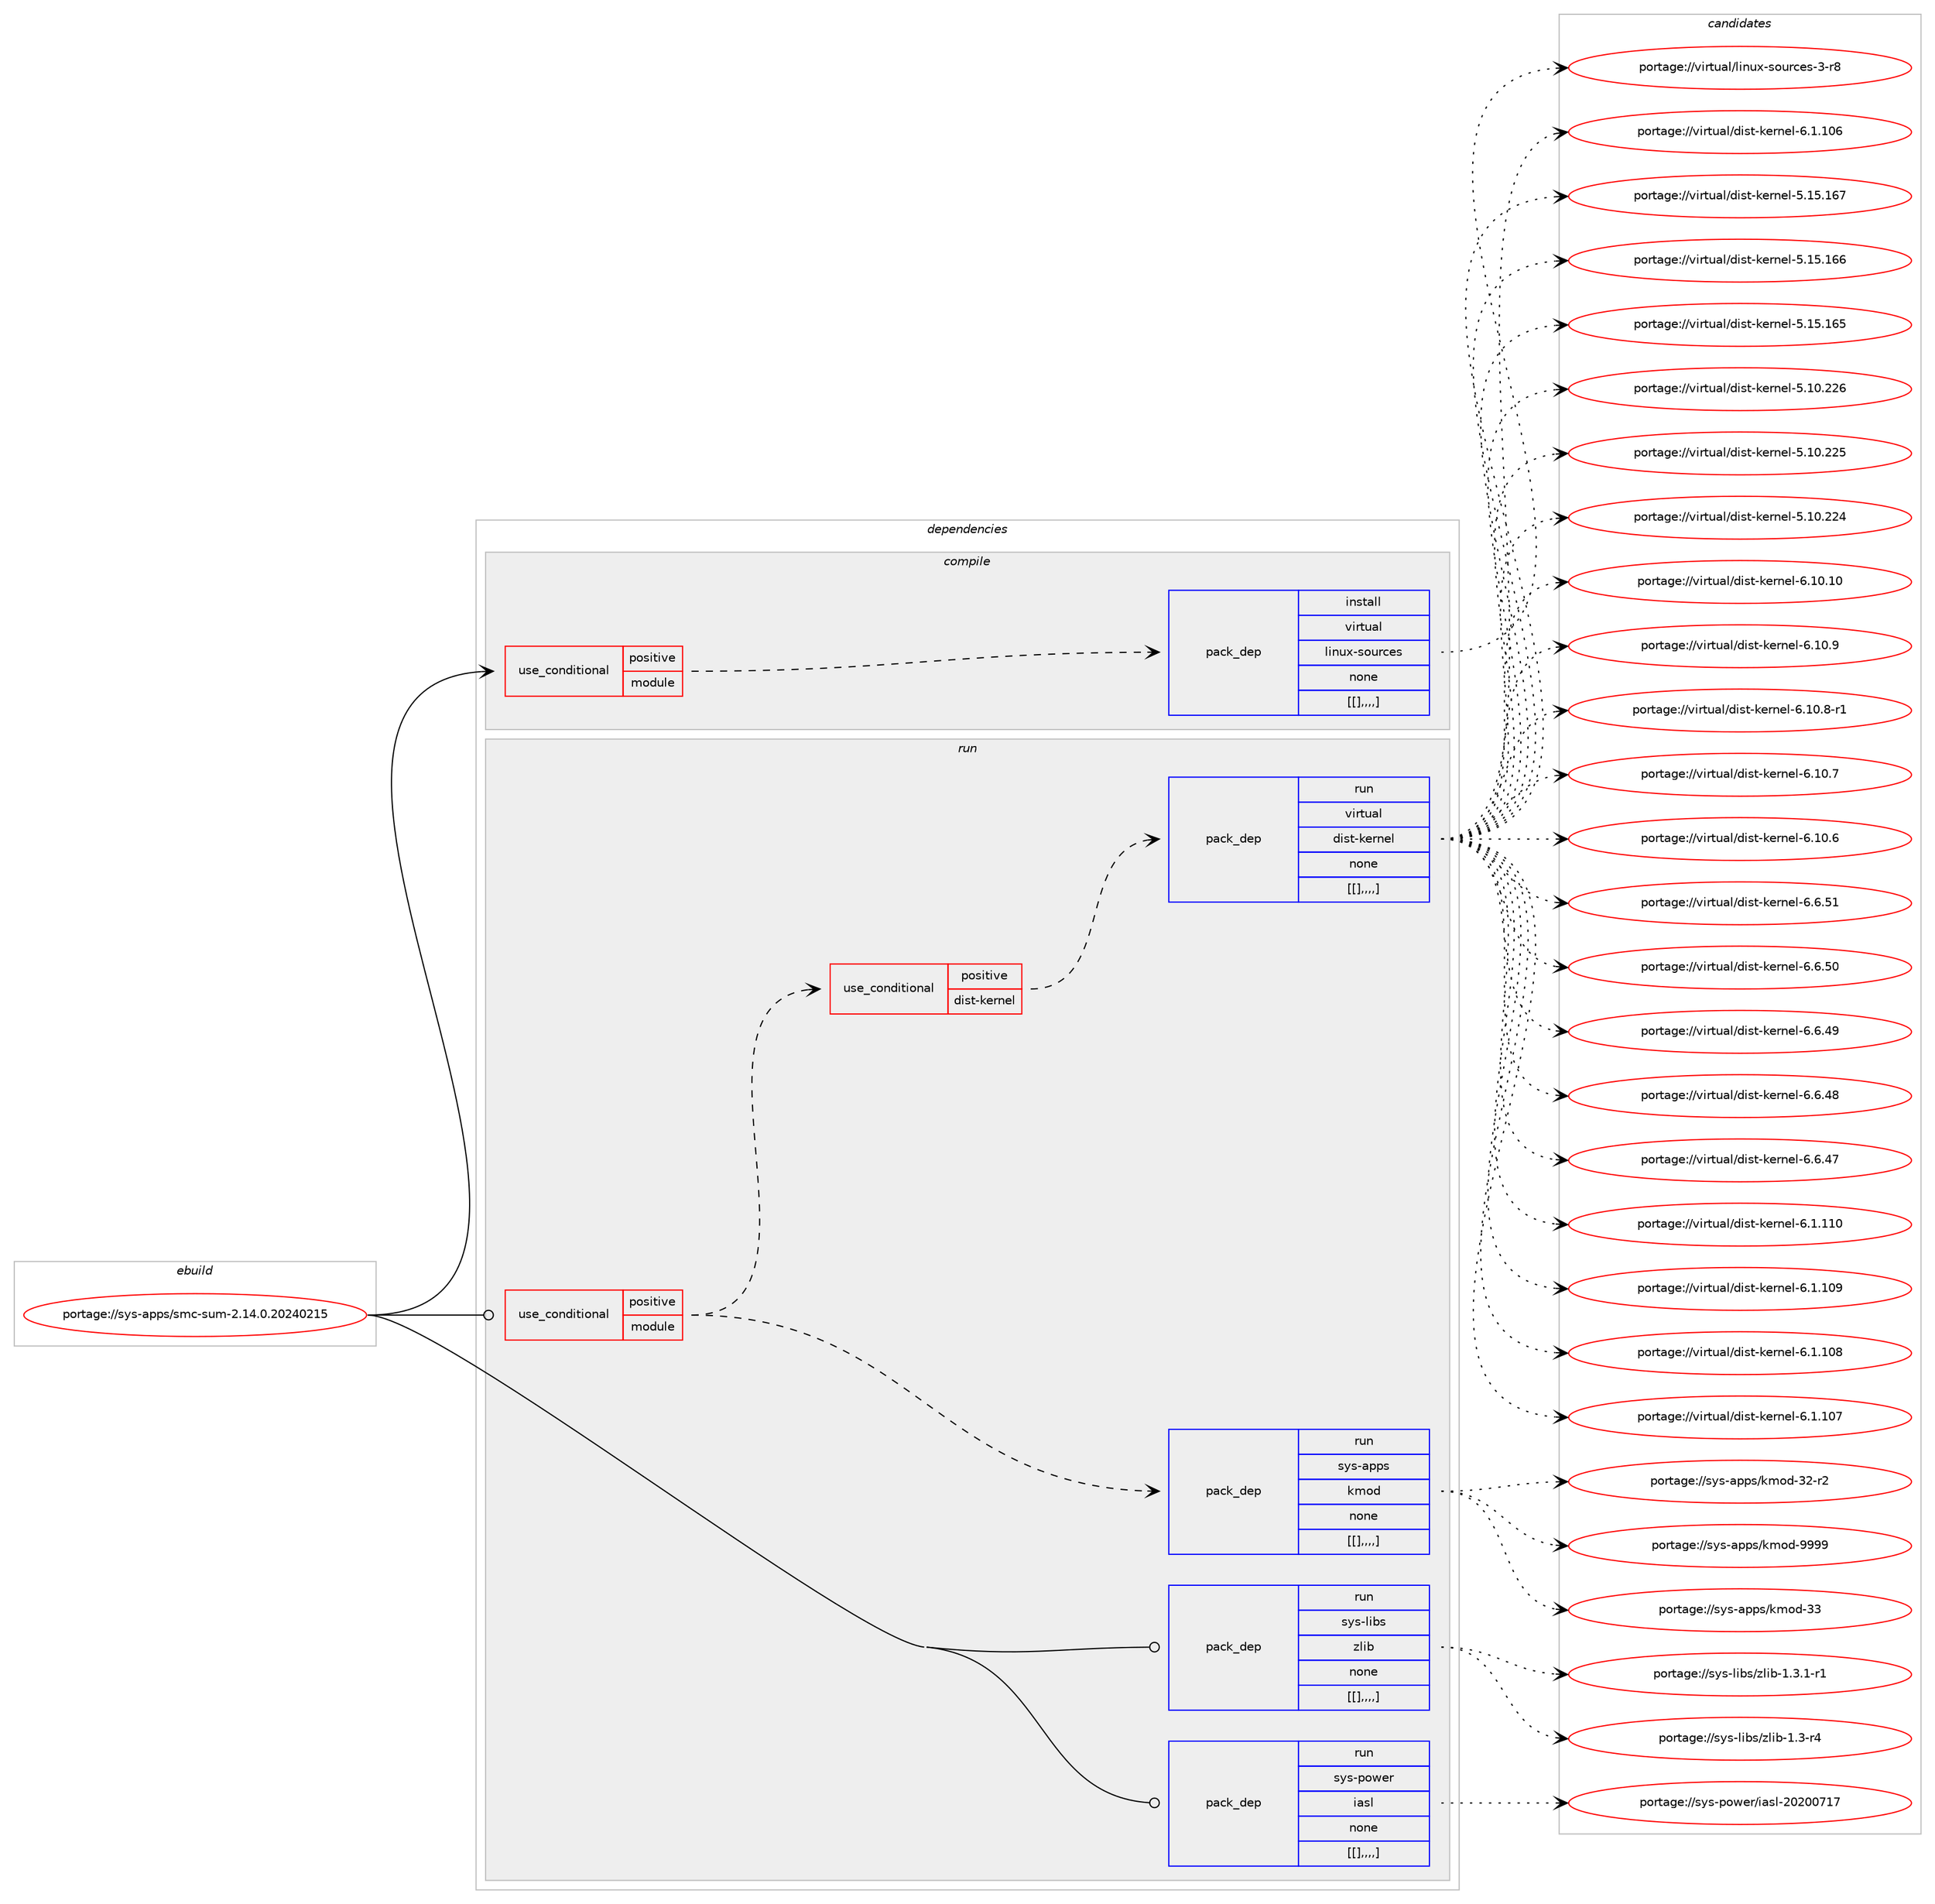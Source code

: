 digraph prolog {

# *************
# Graph options
# *************

newrank=true;
concentrate=true;
compound=true;
graph [rankdir=LR,fontname=Helvetica,fontsize=10,ranksep=1.5];#, ranksep=2.5, nodesep=0.2];
edge  [arrowhead=vee];
node  [fontname=Helvetica,fontsize=10];

# **********
# The ebuild
# **********

subgraph cluster_leftcol {
color=gray;
label=<<i>ebuild</i>>;
id [label="portage://sys-apps/smc-sum-2.14.0.20240215", color=red, width=4, href="../sys-apps/smc-sum-2.14.0.20240215.svg"];
}

# ****************
# The dependencies
# ****************

subgraph cluster_midcol {
color=gray;
label=<<i>dependencies</i>>;
subgraph cluster_compile {
fillcolor="#eeeeee";
style=filled;
label=<<i>compile</i>>;
subgraph cond116060 {
dependency439669 [label=<<TABLE BORDER="0" CELLBORDER="1" CELLSPACING="0" CELLPADDING="4"><TR><TD ROWSPAN="3" CELLPADDING="10">use_conditional</TD></TR><TR><TD>positive</TD></TR><TR><TD>module</TD></TR></TABLE>>, shape=none, color=red];
subgraph pack320550 {
dependency439670 [label=<<TABLE BORDER="0" CELLBORDER="1" CELLSPACING="0" CELLPADDING="4" WIDTH="220"><TR><TD ROWSPAN="6" CELLPADDING="30">pack_dep</TD></TR><TR><TD WIDTH="110">install</TD></TR><TR><TD>virtual</TD></TR><TR><TD>linux-sources</TD></TR><TR><TD>none</TD></TR><TR><TD>[[],,,,]</TD></TR></TABLE>>, shape=none, color=blue];
}
dependency439669:e -> dependency439670:w [weight=20,style="dashed",arrowhead="vee"];
}
id:e -> dependency439669:w [weight=20,style="solid",arrowhead="vee"];
}
subgraph cluster_compileandrun {
fillcolor="#eeeeee";
style=filled;
label=<<i>compile and run</i>>;
}
subgraph cluster_run {
fillcolor="#eeeeee";
style=filled;
label=<<i>run</i>>;
subgraph cond116061 {
dependency439671 [label=<<TABLE BORDER="0" CELLBORDER="1" CELLSPACING="0" CELLPADDING="4"><TR><TD ROWSPAN="3" CELLPADDING="10">use_conditional</TD></TR><TR><TD>positive</TD></TR><TR><TD>module</TD></TR></TABLE>>, shape=none, color=red];
subgraph pack320551 {
dependency439672 [label=<<TABLE BORDER="0" CELLBORDER="1" CELLSPACING="0" CELLPADDING="4" WIDTH="220"><TR><TD ROWSPAN="6" CELLPADDING="30">pack_dep</TD></TR><TR><TD WIDTH="110">run</TD></TR><TR><TD>sys-apps</TD></TR><TR><TD>kmod</TD></TR><TR><TD>none</TD></TR><TR><TD>[[],,,,]</TD></TR></TABLE>>, shape=none, color=blue];
}
dependency439671:e -> dependency439672:w [weight=20,style="dashed",arrowhead="vee"];
subgraph cond116062 {
dependency439673 [label=<<TABLE BORDER="0" CELLBORDER="1" CELLSPACING="0" CELLPADDING="4"><TR><TD ROWSPAN="3" CELLPADDING="10">use_conditional</TD></TR><TR><TD>positive</TD></TR><TR><TD>dist-kernel</TD></TR></TABLE>>, shape=none, color=red];
subgraph pack320552 {
dependency439674 [label=<<TABLE BORDER="0" CELLBORDER="1" CELLSPACING="0" CELLPADDING="4" WIDTH="220"><TR><TD ROWSPAN="6" CELLPADDING="30">pack_dep</TD></TR><TR><TD WIDTH="110">run</TD></TR><TR><TD>virtual</TD></TR><TR><TD>dist-kernel</TD></TR><TR><TD>none</TD></TR><TR><TD>[[],,,,]</TD></TR></TABLE>>, shape=none, color=blue];
}
dependency439673:e -> dependency439674:w [weight=20,style="dashed",arrowhead="vee"];
}
dependency439671:e -> dependency439673:w [weight=20,style="dashed",arrowhead="vee"];
}
id:e -> dependency439671:w [weight=20,style="solid",arrowhead="odot"];
subgraph pack320553 {
dependency439675 [label=<<TABLE BORDER="0" CELLBORDER="1" CELLSPACING="0" CELLPADDING="4" WIDTH="220"><TR><TD ROWSPAN="6" CELLPADDING="30">pack_dep</TD></TR><TR><TD WIDTH="110">run</TD></TR><TR><TD>sys-libs</TD></TR><TR><TD>zlib</TD></TR><TR><TD>none</TD></TR><TR><TD>[[],,,,]</TD></TR></TABLE>>, shape=none, color=blue];
}
id:e -> dependency439675:w [weight=20,style="solid",arrowhead="odot"];
subgraph pack320554 {
dependency439676 [label=<<TABLE BORDER="0" CELLBORDER="1" CELLSPACING="0" CELLPADDING="4" WIDTH="220"><TR><TD ROWSPAN="6" CELLPADDING="30">pack_dep</TD></TR><TR><TD WIDTH="110">run</TD></TR><TR><TD>sys-power</TD></TR><TR><TD>iasl</TD></TR><TR><TD>none</TD></TR><TR><TD>[[],,,,]</TD></TR></TABLE>>, shape=none, color=blue];
}
id:e -> dependency439676:w [weight=20,style="solid",arrowhead="odot"];
}
}

# **************
# The candidates
# **************

subgraph cluster_choices {
rank=same;
color=gray;
label=<<i>candidates</i>>;

subgraph choice320550 {
color=black;
nodesep=1;
choice1181051141161179710847108105110117120451151111171149910111545514511456 [label="portage://virtual/linux-sources-3-r8", color=red, width=4,href="../virtual/linux-sources-3-r8.svg"];
dependency439670:e -> choice1181051141161179710847108105110117120451151111171149910111545514511456:w [style=dotted,weight="100"];
}
subgraph choice320551 {
color=black;
nodesep=1;
choice1151211154597112112115471071091111004557575757 [label="portage://sys-apps/kmod-9999", color=red, width=4,href="../sys-apps/kmod-9999.svg"];
choice115121115459711211211547107109111100455151 [label="portage://sys-apps/kmod-33", color=red, width=4,href="../sys-apps/kmod-33.svg"];
choice1151211154597112112115471071091111004551504511450 [label="portage://sys-apps/kmod-32-r2", color=red, width=4,href="../sys-apps/kmod-32-r2.svg"];
dependency439672:e -> choice1151211154597112112115471071091111004557575757:w [style=dotted,weight="100"];
dependency439672:e -> choice115121115459711211211547107109111100455151:w [style=dotted,weight="100"];
dependency439672:e -> choice1151211154597112112115471071091111004551504511450:w [style=dotted,weight="100"];
}
subgraph choice320552 {
color=black;
nodesep=1;
choice1181051141161179710847100105115116451071011141101011084554464948464948 [label="portage://virtual/dist-kernel-6.10.10", color=red, width=4,href="../virtual/dist-kernel-6.10.10.svg"];
choice11810511411611797108471001051151164510710111411010110845544649484657 [label="portage://virtual/dist-kernel-6.10.9", color=red, width=4,href="../virtual/dist-kernel-6.10.9.svg"];
choice118105114116117971084710010511511645107101114110101108455446494846564511449 [label="portage://virtual/dist-kernel-6.10.8-r1", color=red, width=4,href="../virtual/dist-kernel-6.10.8-r1.svg"];
choice11810511411611797108471001051151164510710111411010110845544649484655 [label="portage://virtual/dist-kernel-6.10.7", color=red, width=4,href="../virtual/dist-kernel-6.10.7.svg"];
choice11810511411611797108471001051151164510710111411010110845544649484654 [label="portage://virtual/dist-kernel-6.10.6", color=red, width=4,href="../virtual/dist-kernel-6.10.6.svg"];
choice11810511411611797108471001051151164510710111411010110845544654465349 [label="portage://virtual/dist-kernel-6.6.51", color=red, width=4,href="../virtual/dist-kernel-6.6.51.svg"];
choice11810511411611797108471001051151164510710111411010110845544654465348 [label="portage://virtual/dist-kernel-6.6.50", color=red, width=4,href="../virtual/dist-kernel-6.6.50.svg"];
choice11810511411611797108471001051151164510710111411010110845544654465257 [label="portage://virtual/dist-kernel-6.6.49", color=red, width=4,href="../virtual/dist-kernel-6.6.49.svg"];
choice11810511411611797108471001051151164510710111411010110845544654465256 [label="portage://virtual/dist-kernel-6.6.48", color=red, width=4,href="../virtual/dist-kernel-6.6.48.svg"];
choice11810511411611797108471001051151164510710111411010110845544654465255 [label="portage://virtual/dist-kernel-6.6.47", color=red, width=4,href="../virtual/dist-kernel-6.6.47.svg"];
choice1181051141161179710847100105115116451071011141101011084554464946494948 [label="portage://virtual/dist-kernel-6.1.110", color=red, width=4,href="../virtual/dist-kernel-6.1.110.svg"];
choice1181051141161179710847100105115116451071011141101011084554464946494857 [label="portage://virtual/dist-kernel-6.1.109", color=red, width=4,href="../virtual/dist-kernel-6.1.109.svg"];
choice1181051141161179710847100105115116451071011141101011084554464946494856 [label="portage://virtual/dist-kernel-6.1.108", color=red, width=4,href="../virtual/dist-kernel-6.1.108.svg"];
choice1181051141161179710847100105115116451071011141101011084554464946494855 [label="portage://virtual/dist-kernel-6.1.107", color=red, width=4,href="../virtual/dist-kernel-6.1.107.svg"];
choice1181051141161179710847100105115116451071011141101011084554464946494854 [label="portage://virtual/dist-kernel-6.1.106", color=red, width=4,href="../virtual/dist-kernel-6.1.106.svg"];
choice118105114116117971084710010511511645107101114110101108455346495346495455 [label="portage://virtual/dist-kernel-5.15.167", color=red, width=4,href="../virtual/dist-kernel-5.15.167.svg"];
choice118105114116117971084710010511511645107101114110101108455346495346495454 [label="portage://virtual/dist-kernel-5.15.166", color=red, width=4,href="../virtual/dist-kernel-5.15.166.svg"];
choice118105114116117971084710010511511645107101114110101108455346495346495453 [label="portage://virtual/dist-kernel-5.15.165", color=red, width=4,href="../virtual/dist-kernel-5.15.165.svg"];
choice118105114116117971084710010511511645107101114110101108455346494846505054 [label="portage://virtual/dist-kernel-5.10.226", color=red, width=4,href="../virtual/dist-kernel-5.10.226.svg"];
choice118105114116117971084710010511511645107101114110101108455346494846505053 [label="portage://virtual/dist-kernel-5.10.225", color=red, width=4,href="../virtual/dist-kernel-5.10.225.svg"];
choice118105114116117971084710010511511645107101114110101108455346494846505052 [label="portage://virtual/dist-kernel-5.10.224", color=red, width=4,href="../virtual/dist-kernel-5.10.224.svg"];
dependency439674:e -> choice1181051141161179710847100105115116451071011141101011084554464948464948:w [style=dotted,weight="100"];
dependency439674:e -> choice11810511411611797108471001051151164510710111411010110845544649484657:w [style=dotted,weight="100"];
dependency439674:e -> choice118105114116117971084710010511511645107101114110101108455446494846564511449:w [style=dotted,weight="100"];
dependency439674:e -> choice11810511411611797108471001051151164510710111411010110845544649484655:w [style=dotted,weight="100"];
dependency439674:e -> choice11810511411611797108471001051151164510710111411010110845544649484654:w [style=dotted,weight="100"];
dependency439674:e -> choice11810511411611797108471001051151164510710111411010110845544654465349:w [style=dotted,weight="100"];
dependency439674:e -> choice11810511411611797108471001051151164510710111411010110845544654465348:w [style=dotted,weight="100"];
dependency439674:e -> choice11810511411611797108471001051151164510710111411010110845544654465257:w [style=dotted,weight="100"];
dependency439674:e -> choice11810511411611797108471001051151164510710111411010110845544654465256:w [style=dotted,weight="100"];
dependency439674:e -> choice11810511411611797108471001051151164510710111411010110845544654465255:w [style=dotted,weight="100"];
dependency439674:e -> choice1181051141161179710847100105115116451071011141101011084554464946494948:w [style=dotted,weight="100"];
dependency439674:e -> choice1181051141161179710847100105115116451071011141101011084554464946494857:w [style=dotted,weight="100"];
dependency439674:e -> choice1181051141161179710847100105115116451071011141101011084554464946494856:w [style=dotted,weight="100"];
dependency439674:e -> choice1181051141161179710847100105115116451071011141101011084554464946494855:w [style=dotted,weight="100"];
dependency439674:e -> choice1181051141161179710847100105115116451071011141101011084554464946494854:w [style=dotted,weight="100"];
dependency439674:e -> choice118105114116117971084710010511511645107101114110101108455346495346495455:w [style=dotted,weight="100"];
dependency439674:e -> choice118105114116117971084710010511511645107101114110101108455346495346495454:w [style=dotted,weight="100"];
dependency439674:e -> choice118105114116117971084710010511511645107101114110101108455346495346495453:w [style=dotted,weight="100"];
dependency439674:e -> choice118105114116117971084710010511511645107101114110101108455346494846505054:w [style=dotted,weight="100"];
dependency439674:e -> choice118105114116117971084710010511511645107101114110101108455346494846505053:w [style=dotted,weight="100"];
dependency439674:e -> choice118105114116117971084710010511511645107101114110101108455346494846505052:w [style=dotted,weight="100"];
}
subgraph choice320553 {
color=black;
nodesep=1;
choice115121115451081059811547122108105984549465146494511449 [label="portage://sys-libs/zlib-1.3.1-r1", color=red, width=4,href="../sys-libs/zlib-1.3.1-r1.svg"];
choice11512111545108105981154712210810598454946514511452 [label="portage://sys-libs/zlib-1.3-r4", color=red, width=4,href="../sys-libs/zlib-1.3-r4.svg"];
dependency439675:e -> choice115121115451081059811547122108105984549465146494511449:w [style=dotted,weight="100"];
dependency439675:e -> choice11512111545108105981154712210810598454946514511452:w [style=dotted,weight="100"];
}
subgraph choice320554 {
color=black;
nodesep=1;
choice115121115451121111191011144710597115108455048504848554955 [label="portage://sys-power/iasl-20200717", color=red, width=4,href="../sys-power/iasl-20200717.svg"];
dependency439676:e -> choice115121115451121111191011144710597115108455048504848554955:w [style=dotted,weight="100"];
}
}

}
